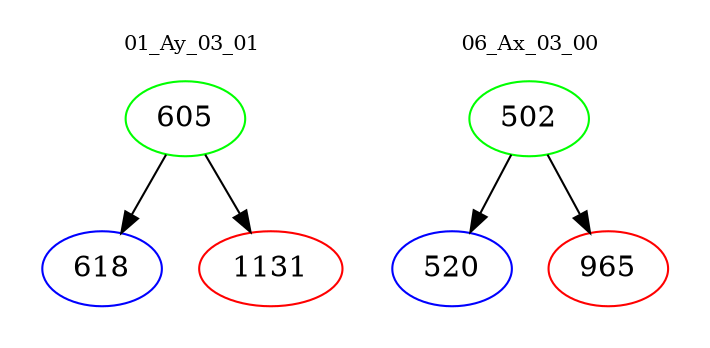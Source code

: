 digraph{
subgraph cluster_0 {
color = white
label = "01_Ay_03_01";
fontsize=10;
T0_605 [label="605", color="green"]
T0_605 -> T0_618 [color="black"]
T0_618 [label="618", color="blue"]
T0_605 -> T0_1131 [color="black"]
T0_1131 [label="1131", color="red"]
}
subgraph cluster_1 {
color = white
label = "06_Ax_03_00";
fontsize=10;
T1_502 [label="502", color="green"]
T1_502 -> T1_520 [color="black"]
T1_520 [label="520", color="blue"]
T1_502 -> T1_965 [color="black"]
T1_965 [label="965", color="red"]
}
}
